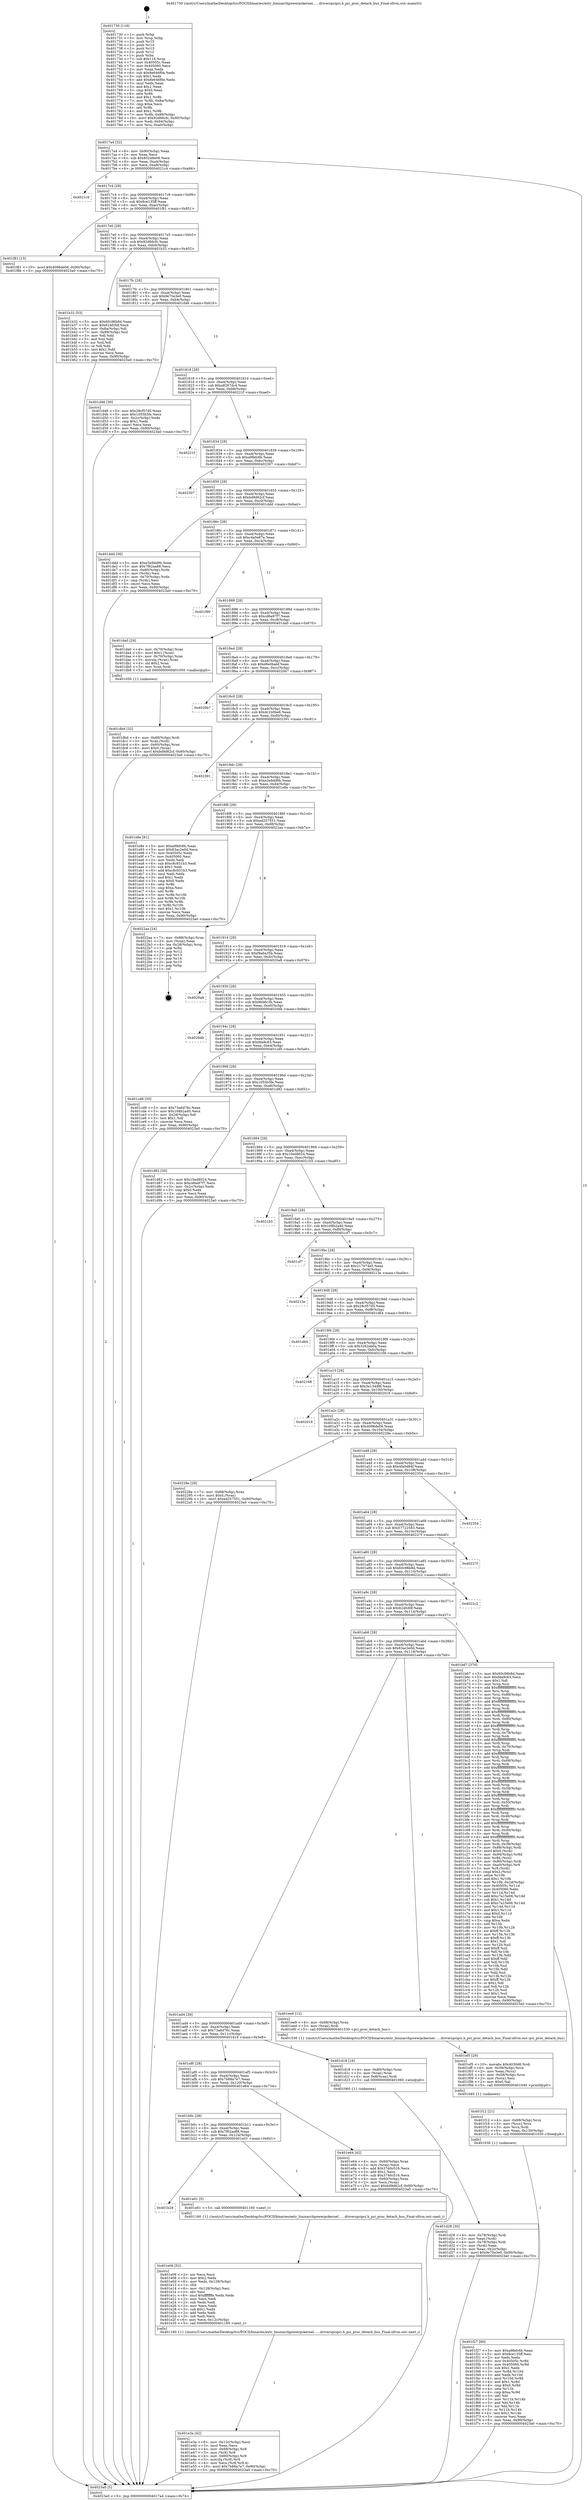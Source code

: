 digraph "0x401730" {
  label = "0x401730 (/mnt/c/Users/mathe/Desktop/tcc/POCII/binaries/extr_linuxarchpowerpckernel......driverspcipci.h_pci_proc_detach_bus_Final-ollvm.out::main(0))"
  labelloc = "t"
  node[shape=record]

  Entry [label="",width=0.3,height=0.3,shape=circle,fillcolor=black,style=filled]
  "0x4017a4" [label="{
     0x4017a4 [32]\l
     | [instrs]\l
     &nbsp;&nbsp;0x4017a4 \<+6\>: mov -0x90(%rbp),%eax\l
     &nbsp;&nbsp;0x4017aa \<+2\>: mov %eax,%ecx\l
     &nbsp;&nbsp;0x4017ac \<+6\>: sub $0x85248e08,%ecx\l
     &nbsp;&nbsp;0x4017b2 \<+6\>: mov %eax,-0xa4(%rbp)\l
     &nbsp;&nbsp;0x4017b8 \<+6\>: mov %ecx,-0xa8(%rbp)\l
     &nbsp;&nbsp;0x4017be \<+6\>: je 00000000004021c4 \<main+0xa94\>\l
  }"]
  "0x4021c4" [label="{
     0x4021c4\l
  }", style=dashed]
  "0x4017c4" [label="{
     0x4017c4 [28]\l
     | [instrs]\l
     &nbsp;&nbsp;0x4017c4 \<+5\>: jmp 00000000004017c9 \<main+0x99\>\l
     &nbsp;&nbsp;0x4017c9 \<+6\>: mov -0xa4(%rbp),%eax\l
     &nbsp;&nbsp;0x4017cf \<+5\>: sub $0x8ce135ff,%eax\l
     &nbsp;&nbsp;0x4017d4 \<+6\>: mov %eax,-0xac(%rbp)\l
     &nbsp;&nbsp;0x4017da \<+6\>: je 0000000000401f81 \<main+0x851\>\l
  }"]
  Exit [label="",width=0.3,height=0.3,shape=circle,fillcolor=black,style=filled,peripheries=2]
  "0x401f81" [label="{
     0x401f81 [15]\l
     | [instrs]\l
     &nbsp;&nbsp;0x401f81 \<+10\>: movl $0x4096de06,-0x90(%rbp)\l
     &nbsp;&nbsp;0x401f8b \<+5\>: jmp 00000000004023a0 \<main+0xc70\>\l
  }"]
  "0x4017e0" [label="{
     0x4017e0 [28]\l
     | [instrs]\l
     &nbsp;&nbsp;0x4017e0 \<+5\>: jmp 00000000004017e5 \<main+0xb5\>\l
     &nbsp;&nbsp;0x4017e5 \<+6\>: mov -0xa4(%rbp),%eax\l
     &nbsp;&nbsp;0x4017eb \<+5\>: sub $0x92d66cfc,%eax\l
     &nbsp;&nbsp;0x4017f0 \<+6\>: mov %eax,-0xb0(%rbp)\l
     &nbsp;&nbsp;0x4017f6 \<+6\>: je 0000000000401b32 \<main+0x402\>\l
  }"]
  "0x401f27" [label="{
     0x401f27 [90]\l
     | [instrs]\l
     &nbsp;&nbsp;0x401f27 \<+5\>: mov $0xa9fefc6b,%eax\l
     &nbsp;&nbsp;0x401f2c \<+5\>: mov $0x8ce135ff,%esi\l
     &nbsp;&nbsp;0x401f31 \<+2\>: xor %edx,%edx\l
     &nbsp;&nbsp;0x401f33 \<+8\>: mov 0x40505c,%r8d\l
     &nbsp;&nbsp;0x401f3b \<+8\>: mov 0x405060,%r9d\l
     &nbsp;&nbsp;0x401f43 \<+3\>: sub $0x1,%edx\l
     &nbsp;&nbsp;0x401f46 \<+3\>: mov %r8d,%r10d\l
     &nbsp;&nbsp;0x401f49 \<+3\>: add %edx,%r10d\l
     &nbsp;&nbsp;0x401f4c \<+4\>: imul %r10d,%r8d\l
     &nbsp;&nbsp;0x401f50 \<+4\>: and $0x1,%r8d\l
     &nbsp;&nbsp;0x401f54 \<+4\>: cmp $0x0,%r8d\l
     &nbsp;&nbsp;0x401f58 \<+4\>: sete %r11b\l
     &nbsp;&nbsp;0x401f5c \<+4\>: cmp $0xa,%r9d\l
     &nbsp;&nbsp;0x401f60 \<+3\>: setl %bl\l
     &nbsp;&nbsp;0x401f63 \<+3\>: mov %r11b,%r14b\l
     &nbsp;&nbsp;0x401f66 \<+3\>: and %bl,%r14b\l
     &nbsp;&nbsp;0x401f69 \<+3\>: xor %bl,%r11b\l
     &nbsp;&nbsp;0x401f6c \<+3\>: or %r11b,%r14b\l
     &nbsp;&nbsp;0x401f6f \<+4\>: test $0x1,%r14b\l
     &nbsp;&nbsp;0x401f73 \<+3\>: cmovne %esi,%eax\l
     &nbsp;&nbsp;0x401f76 \<+6\>: mov %eax,-0x90(%rbp)\l
     &nbsp;&nbsp;0x401f7c \<+5\>: jmp 00000000004023a0 \<main+0xc70\>\l
  }"]
  "0x401b32" [label="{
     0x401b32 [53]\l
     | [instrs]\l
     &nbsp;&nbsp;0x401b32 \<+5\>: mov $0x60c96b8d,%eax\l
     &nbsp;&nbsp;0x401b37 \<+5\>: mov $0x624fcfdf,%ecx\l
     &nbsp;&nbsp;0x401b3c \<+6\>: mov -0x8a(%rbp),%dl\l
     &nbsp;&nbsp;0x401b42 \<+7\>: mov -0x89(%rbp),%sil\l
     &nbsp;&nbsp;0x401b49 \<+3\>: mov %dl,%dil\l
     &nbsp;&nbsp;0x401b4c \<+3\>: and %sil,%dil\l
     &nbsp;&nbsp;0x401b4f \<+3\>: xor %sil,%dl\l
     &nbsp;&nbsp;0x401b52 \<+3\>: or %dl,%dil\l
     &nbsp;&nbsp;0x401b55 \<+4\>: test $0x1,%dil\l
     &nbsp;&nbsp;0x401b59 \<+3\>: cmovne %ecx,%eax\l
     &nbsp;&nbsp;0x401b5c \<+6\>: mov %eax,-0x90(%rbp)\l
     &nbsp;&nbsp;0x401b62 \<+5\>: jmp 00000000004023a0 \<main+0xc70\>\l
  }"]
  "0x4017fc" [label="{
     0x4017fc [28]\l
     | [instrs]\l
     &nbsp;&nbsp;0x4017fc \<+5\>: jmp 0000000000401801 \<main+0xd1\>\l
     &nbsp;&nbsp;0x401801 \<+6\>: mov -0xa4(%rbp),%eax\l
     &nbsp;&nbsp;0x401807 \<+5\>: sub $0x9e75e3e0,%eax\l
     &nbsp;&nbsp;0x40180c \<+6\>: mov %eax,-0xb4(%rbp)\l
     &nbsp;&nbsp;0x401812 \<+6\>: je 0000000000401d46 \<main+0x616\>\l
  }"]
  "0x4023a0" [label="{
     0x4023a0 [5]\l
     | [instrs]\l
     &nbsp;&nbsp;0x4023a0 \<+5\>: jmp 00000000004017a4 \<main+0x74\>\l
  }"]
  "0x401730" [label="{
     0x401730 [116]\l
     | [instrs]\l
     &nbsp;&nbsp;0x401730 \<+1\>: push %rbp\l
     &nbsp;&nbsp;0x401731 \<+3\>: mov %rsp,%rbp\l
     &nbsp;&nbsp;0x401734 \<+2\>: push %r15\l
     &nbsp;&nbsp;0x401736 \<+2\>: push %r14\l
     &nbsp;&nbsp;0x401738 \<+2\>: push %r13\l
     &nbsp;&nbsp;0x40173a \<+2\>: push %r12\l
     &nbsp;&nbsp;0x40173c \<+1\>: push %rbx\l
     &nbsp;&nbsp;0x40173d \<+7\>: sub $0x118,%rsp\l
     &nbsp;&nbsp;0x401744 \<+7\>: mov 0x40505c,%eax\l
     &nbsp;&nbsp;0x40174b \<+7\>: mov 0x405060,%ecx\l
     &nbsp;&nbsp;0x401752 \<+2\>: mov %eax,%edx\l
     &nbsp;&nbsp;0x401754 \<+6\>: sub $0x8e646f0e,%edx\l
     &nbsp;&nbsp;0x40175a \<+3\>: sub $0x1,%edx\l
     &nbsp;&nbsp;0x40175d \<+6\>: add $0x8e646f0e,%edx\l
     &nbsp;&nbsp;0x401763 \<+3\>: imul %edx,%eax\l
     &nbsp;&nbsp;0x401766 \<+3\>: and $0x1,%eax\l
     &nbsp;&nbsp;0x401769 \<+3\>: cmp $0x0,%eax\l
     &nbsp;&nbsp;0x40176c \<+4\>: sete %r8b\l
     &nbsp;&nbsp;0x401770 \<+4\>: and $0x1,%r8b\l
     &nbsp;&nbsp;0x401774 \<+7\>: mov %r8b,-0x8a(%rbp)\l
     &nbsp;&nbsp;0x40177b \<+3\>: cmp $0xa,%ecx\l
     &nbsp;&nbsp;0x40177e \<+4\>: setl %r8b\l
     &nbsp;&nbsp;0x401782 \<+4\>: and $0x1,%r8b\l
     &nbsp;&nbsp;0x401786 \<+7\>: mov %r8b,-0x89(%rbp)\l
     &nbsp;&nbsp;0x40178d \<+10\>: movl $0x92d66cfc,-0x90(%rbp)\l
     &nbsp;&nbsp;0x401797 \<+6\>: mov %edi,-0x94(%rbp)\l
     &nbsp;&nbsp;0x40179d \<+7\>: mov %rsi,-0xa0(%rbp)\l
  }"]
  "0x401f12" [label="{
     0x401f12 [21]\l
     | [instrs]\l
     &nbsp;&nbsp;0x401f12 \<+4\>: mov -0x68(%rbp),%rcx\l
     &nbsp;&nbsp;0x401f16 \<+3\>: mov (%rcx),%rcx\l
     &nbsp;&nbsp;0x401f19 \<+3\>: mov %rcx,%rdi\l
     &nbsp;&nbsp;0x401f1c \<+6\>: mov %eax,-0x130(%rbp)\l
     &nbsp;&nbsp;0x401f22 \<+5\>: call 0000000000401030 \<free@plt\>\l
     | [calls]\l
     &nbsp;&nbsp;0x401030 \{1\} (unknown)\l
  }"]
  "0x401d46" [label="{
     0x401d46 [30]\l
     | [instrs]\l
     &nbsp;&nbsp;0x401d46 \<+5\>: mov $0x28cf57d5,%eax\l
     &nbsp;&nbsp;0x401d4b \<+5\>: mov $0x1055b5fe,%ecx\l
     &nbsp;&nbsp;0x401d50 \<+3\>: mov -0x2c(%rbp),%edx\l
     &nbsp;&nbsp;0x401d53 \<+3\>: cmp $0x1,%edx\l
     &nbsp;&nbsp;0x401d56 \<+3\>: cmovl %ecx,%eax\l
     &nbsp;&nbsp;0x401d59 \<+6\>: mov %eax,-0x90(%rbp)\l
     &nbsp;&nbsp;0x401d5f \<+5\>: jmp 00000000004023a0 \<main+0xc70\>\l
  }"]
  "0x401818" [label="{
     0x401818 [28]\l
     | [instrs]\l
     &nbsp;&nbsp;0x401818 \<+5\>: jmp 000000000040181d \<main+0xed\>\l
     &nbsp;&nbsp;0x40181d \<+6\>: mov -0xa4(%rbp),%eax\l
     &nbsp;&nbsp;0x401823 \<+5\>: sub $0xa8267dc4,%eax\l
     &nbsp;&nbsp;0x401828 \<+6\>: mov %eax,-0xb8(%rbp)\l
     &nbsp;&nbsp;0x40182e \<+6\>: je 000000000040221f \<main+0xaef\>\l
  }"]
  "0x401ef5" [label="{
     0x401ef5 [29]\l
     | [instrs]\l
     &nbsp;&nbsp;0x401ef5 \<+10\>: movabs $0x4030d6,%rdi\l
     &nbsp;&nbsp;0x401eff \<+4\>: mov -0x58(%rbp),%rcx\l
     &nbsp;&nbsp;0x401f03 \<+2\>: mov %eax,(%rcx)\l
     &nbsp;&nbsp;0x401f05 \<+4\>: mov -0x58(%rbp),%rcx\l
     &nbsp;&nbsp;0x401f09 \<+2\>: mov (%rcx),%esi\l
     &nbsp;&nbsp;0x401f0b \<+2\>: mov $0x0,%al\l
     &nbsp;&nbsp;0x401f0d \<+5\>: call 0000000000401040 \<printf@plt\>\l
     | [calls]\l
     &nbsp;&nbsp;0x401040 \{1\} (unknown)\l
  }"]
  "0x40221f" [label="{
     0x40221f\l
  }", style=dashed]
  "0x401834" [label="{
     0x401834 [28]\l
     | [instrs]\l
     &nbsp;&nbsp;0x401834 \<+5\>: jmp 0000000000401839 \<main+0x109\>\l
     &nbsp;&nbsp;0x401839 \<+6\>: mov -0xa4(%rbp),%eax\l
     &nbsp;&nbsp;0x40183f \<+5\>: sub $0xa9fefc6b,%eax\l
     &nbsp;&nbsp;0x401844 \<+6\>: mov %eax,-0xbc(%rbp)\l
     &nbsp;&nbsp;0x40184a \<+6\>: je 0000000000402307 \<main+0xbd7\>\l
  }"]
  "0x401e3a" [label="{
     0x401e3a [42]\l
     | [instrs]\l
     &nbsp;&nbsp;0x401e3a \<+6\>: mov -0x12c(%rbp),%ecx\l
     &nbsp;&nbsp;0x401e40 \<+3\>: imul %eax,%ecx\l
     &nbsp;&nbsp;0x401e43 \<+4\>: mov -0x68(%rbp),%r8\l
     &nbsp;&nbsp;0x401e47 \<+3\>: mov (%r8),%r8\l
     &nbsp;&nbsp;0x401e4a \<+4\>: mov -0x60(%rbp),%r9\l
     &nbsp;&nbsp;0x401e4e \<+3\>: movslq (%r9),%r9\l
     &nbsp;&nbsp;0x401e51 \<+4\>: mov %ecx,(%r8,%r9,4)\l
     &nbsp;&nbsp;0x401e55 \<+10\>: movl $0x7b88a7e7,-0x90(%rbp)\l
     &nbsp;&nbsp;0x401e5f \<+5\>: jmp 00000000004023a0 \<main+0xc70\>\l
  }"]
  "0x402307" [label="{
     0x402307\l
  }", style=dashed]
  "0x401850" [label="{
     0x401850 [28]\l
     | [instrs]\l
     &nbsp;&nbsp;0x401850 \<+5\>: jmp 0000000000401855 \<main+0x125\>\l
     &nbsp;&nbsp;0x401855 \<+6\>: mov -0xa4(%rbp),%eax\l
     &nbsp;&nbsp;0x40185b \<+5\>: sub $0xbd9d62cf,%eax\l
     &nbsp;&nbsp;0x401860 \<+6\>: mov %eax,-0xc0(%rbp)\l
     &nbsp;&nbsp;0x401866 \<+6\>: je 0000000000401ddd \<main+0x6ad\>\l
  }"]
  "0x401e06" [label="{
     0x401e06 [52]\l
     | [instrs]\l
     &nbsp;&nbsp;0x401e06 \<+2\>: xor %ecx,%ecx\l
     &nbsp;&nbsp;0x401e08 \<+5\>: mov $0x2,%edx\l
     &nbsp;&nbsp;0x401e0d \<+6\>: mov %edx,-0x128(%rbp)\l
     &nbsp;&nbsp;0x401e13 \<+1\>: cltd\l
     &nbsp;&nbsp;0x401e14 \<+6\>: mov -0x128(%rbp),%esi\l
     &nbsp;&nbsp;0x401e1a \<+2\>: idiv %esi\l
     &nbsp;&nbsp;0x401e1c \<+6\>: imul $0xfffffffe,%edx,%edx\l
     &nbsp;&nbsp;0x401e22 \<+2\>: mov %ecx,%edi\l
     &nbsp;&nbsp;0x401e24 \<+2\>: sub %edx,%edi\l
     &nbsp;&nbsp;0x401e26 \<+2\>: mov %ecx,%edx\l
     &nbsp;&nbsp;0x401e28 \<+3\>: sub $0x1,%edx\l
     &nbsp;&nbsp;0x401e2b \<+2\>: add %edx,%edi\l
     &nbsp;&nbsp;0x401e2d \<+2\>: sub %edi,%ecx\l
     &nbsp;&nbsp;0x401e2f \<+6\>: mov %ecx,-0x12c(%rbp)\l
     &nbsp;&nbsp;0x401e35 \<+5\>: call 0000000000401160 \<next_i\>\l
     | [calls]\l
     &nbsp;&nbsp;0x401160 \{1\} (/mnt/c/Users/mathe/Desktop/tcc/POCII/binaries/extr_linuxarchpowerpckernel......driverspcipci.h_pci_proc_detach_bus_Final-ollvm.out::next_i)\l
  }"]
  "0x401ddd" [label="{
     0x401ddd [36]\l
     | [instrs]\l
     &nbsp;&nbsp;0x401ddd \<+5\>: mov $0xe3e9dd9b,%eax\l
     &nbsp;&nbsp;0x401de2 \<+5\>: mov $0x7f62aa88,%ecx\l
     &nbsp;&nbsp;0x401de7 \<+4\>: mov -0x60(%rbp),%rdx\l
     &nbsp;&nbsp;0x401deb \<+2\>: mov (%rdx),%esi\l
     &nbsp;&nbsp;0x401ded \<+4\>: mov -0x70(%rbp),%rdx\l
     &nbsp;&nbsp;0x401df1 \<+2\>: cmp (%rdx),%esi\l
     &nbsp;&nbsp;0x401df3 \<+3\>: cmovl %ecx,%eax\l
     &nbsp;&nbsp;0x401df6 \<+6\>: mov %eax,-0x90(%rbp)\l
     &nbsp;&nbsp;0x401dfc \<+5\>: jmp 00000000004023a0 \<main+0xc70\>\l
  }"]
  "0x40186c" [label="{
     0x40186c [28]\l
     | [instrs]\l
     &nbsp;&nbsp;0x40186c \<+5\>: jmp 0000000000401871 \<main+0x141\>\l
     &nbsp;&nbsp;0x401871 \<+6\>: mov -0xa4(%rbp),%eax\l
     &nbsp;&nbsp;0x401877 \<+5\>: sub $0xc4a5e97e,%eax\l
     &nbsp;&nbsp;0x40187c \<+6\>: mov %eax,-0xc4(%rbp)\l
     &nbsp;&nbsp;0x401882 \<+6\>: je 0000000000401f90 \<main+0x860\>\l
  }"]
  "0x401b28" [label="{
     0x401b28\l
  }", style=dashed]
  "0x401f90" [label="{
     0x401f90\l
  }", style=dashed]
  "0x401888" [label="{
     0x401888 [28]\l
     | [instrs]\l
     &nbsp;&nbsp;0x401888 \<+5\>: jmp 000000000040188d \<main+0x15d\>\l
     &nbsp;&nbsp;0x40188d \<+6\>: mov -0xa4(%rbp),%eax\l
     &nbsp;&nbsp;0x401893 \<+5\>: sub $0xcd6a97f7,%eax\l
     &nbsp;&nbsp;0x401898 \<+6\>: mov %eax,-0xc8(%rbp)\l
     &nbsp;&nbsp;0x40189e \<+6\>: je 0000000000401da0 \<main+0x670\>\l
  }"]
  "0x401e01" [label="{
     0x401e01 [5]\l
     | [instrs]\l
     &nbsp;&nbsp;0x401e01 \<+5\>: call 0000000000401160 \<next_i\>\l
     | [calls]\l
     &nbsp;&nbsp;0x401160 \{1\} (/mnt/c/Users/mathe/Desktop/tcc/POCII/binaries/extr_linuxarchpowerpckernel......driverspcipci.h_pci_proc_detach_bus_Final-ollvm.out::next_i)\l
  }"]
  "0x401da0" [label="{
     0x401da0 [29]\l
     | [instrs]\l
     &nbsp;&nbsp;0x401da0 \<+4\>: mov -0x70(%rbp),%rax\l
     &nbsp;&nbsp;0x401da4 \<+6\>: movl $0x1,(%rax)\l
     &nbsp;&nbsp;0x401daa \<+4\>: mov -0x70(%rbp),%rax\l
     &nbsp;&nbsp;0x401dae \<+3\>: movslq (%rax),%rax\l
     &nbsp;&nbsp;0x401db1 \<+4\>: shl $0x2,%rax\l
     &nbsp;&nbsp;0x401db5 \<+3\>: mov %rax,%rdi\l
     &nbsp;&nbsp;0x401db8 \<+5\>: call 0000000000401050 \<malloc@plt\>\l
     | [calls]\l
     &nbsp;&nbsp;0x401050 \{1\} (unknown)\l
  }"]
  "0x4018a4" [label="{
     0x4018a4 [28]\l
     | [instrs]\l
     &nbsp;&nbsp;0x4018a4 \<+5\>: jmp 00000000004018a9 \<main+0x179\>\l
     &nbsp;&nbsp;0x4018a9 \<+6\>: mov -0xa4(%rbp),%eax\l
     &nbsp;&nbsp;0x4018af \<+5\>: sub $0xd6e0babf,%eax\l
     &nbsp;&nbsp;0x4018b4 \<+6\>: mov %eax,-0xcc(%rbp)\l
     &nbsp;&nbsp;0x4018ba \<+6\>: je 00000000004020b7 \<main+0x987\>\l
  }"]
  "0x401b0c" [label="{
     0x401b0c [28]\l
     | [instrs]\l
     &nbsp;&nbsp;0x401b0c \<+5\>: jmp 0000000000401b11 \<main+0x3e1\>\l
     &nbsp;&nbsp;0x401b11 \<+6\>: mov -0xa4(%rbp),%eax\l
     &nbsp;&nbsp;0x401b17 \<+5\>: sub $0x7f62aa88,%eax\l
     &nbsp;&nbsp;0x401b1c \<+6\>: mov %eax,-0x124(%rbp)\l
     &nbsp;&nbsp;0x401b22 \<+6\>: je 0000000000401e01 \<main+0x6d1\>\l
  }"]
  "0x4020b7" [label="{
     0x4020b7\l
  }", style=dashed]
  "0x4018c0" [label="{
     0x4018c0 [28]\l
     | [instrs]\l
     &nbsp;&nbsp;0x4018c0 \<+5\>: jmp 00000000004018c5 \<main+0x195\>\l
     &nbsp;&nbsp;0x4018c5 \<+6\>: mov -0xa4(%rbp),%eax\l
     &nbsp;&nbsp;0x4018cb \<+5\>: sub $0xdc1b0be6,%eax\l
     &nbsp;&nbsp;0x4018d0 \<+6\>: mov %eax,-0xd0(%rbp)\l
     &nbsp;&nbsp;0x4018d6 \<+6\>: je 0000000000402391 \<main+0xc61\>\l
  }"]
  "0x401e64" [label="{
     0x401e64 [42]\l
     | [instrs]\l
     &nbsp;&nbsp;0x401e64 \<+4\>: mov -0x60(%rbp),%rax\l
     &nbsp;&nbsp;0x401e68 \<+2\>: mov (%rax),%ecx\l
     &nbsp;&nbsp;0x401e6a \<+6\>: add $0x3740c516,%ecx\l
     &nbsp;&nbsp;0x401e70 \<+3\>: add $0x1,%ecx\l
     &nbsp;&nbsp;0x401e73 \<+6\>: sub $0x3740c516,%ecx\l
     &nbsp;&nbsp;0x401e79 \<+4\>: mov -0x60(%rbp),%rax\l
     &nbsp;&nbsp;0x401e7d \<+2\>: mov %ecx,(%rax)\l
     &nbsp;&nbsp;0x401e7f \<+10\>: movl $0xbd9d62cf,-0x90(%rbp)\l
     &nbsp;&nbsp;0x401e89 \<+5\>: jmp 00000000004023a0 \<main+0xc70\>\l
  }"]
  "0x402391" [label="{
     0x402391\l
  }", style=dashed]
  "0x4018dc" [label="{
     0x4018dc [28]\l
     | [instrs]\l
     &nbsp;&nbsp;0x4018dc \<+5\>: jmp 00000000004018e1 \<main+0x1b1\>\l
     &nbsp;&nbsp;0x4018e1 \<+6\>: mov -0xa4(%rbp),%eax\l
     &nbsp;&nbsp;0x4018e7 \<+5\>: sub $0xe3e9dd9b,%eax\l
     &nbsp;&nbsp;0x4018ec \<+6\>: mov %eax,-0xd4(%rbp)\l
     &nbsp;&nbsp;0x4018f2 \<+6\>: je 0000000000401e8e \<main+0x75e\>\l
  }"]
  "0x401dbd" [label="{
     0x401dbd [32]\l
     | [instrs]\l
     &nbsp;&nbsp;0x401dbd \<+4\>: mov -0x68(%rbp),%rdi\l
     &nbsp;&nbsp;0x401dc1 \<+3\>: mov %rax,(%rdi)\l
     &nbsp;&nbsp;0x401dc4 \<+4\>: mov -0x60(%rbp),%rax\l
     &nbsp;&nbsp;0x401dc8 \<+6\>: movl $0x0,(%rax)\l
     &nbsp;&nbsp;0x401dce \<+10\>: movl $0xbd9d62cf,-0x90(%rbp)\l
     &nbsp;&nbsp;0x401dd8 \<+5\>: jmp 00000000004023a0 \<main+0xc70\>\l
  }"]
  "0x401e8e" [label="{
     0x401e8e [91]\l
     | [instrs]\l
     &nbsp;&nbsp;0x401e8e \<+5\>: mov $0xa9fefc6b,%eax\l
     &nbsp;&nbsp;0x401e93 \<+5\>: mov $0x63ac2e0d,%ecx\l
     &nbsp;&nbsp;0x401e98 \<+7\>: mov 0x40505c,%edx\l
     &nbsp;&nbsp;0x401e9f \<+7\>: mov 0x405060,%esi\l
     &nbsp;&nbsp;0x401ea6 \<+2\>: mov %edx,%edi\l
     &nbsp;&nbsp;0x401ea8 \<+6\>: sub $0xc8c931b3,%edi\l
     &nbsp;&nbsp;0x401eae \<+3\>: sub $0x1,%edi\l
     &nbsp;&nbsp;0x401eb1 \<+6\>: add $0xc8c931b3,%edi\l
     &nbsp;&nbsp;0x401eb7 \<+3\>: imul %edi,%edx\l
     &nbsp;&nbsp;0x401eba \<+3\>: and $0x1,%edx\l
     &nbsp;&nbsp;0x401ebd \<+3\>: cmp $0x0,%edx\l
     &nbsp;&nbsp;0x401ec0 \<+4\>: sete %r8b\l
     &nbsp;&nbsp;0x401ec4 \<+3\>: cmp $0xa,%esi\l
     &nbsp;&nbsp;0x401ec7 \<+4\>: setl %r9b\l
     &nbsp;&nbsp;0x401ecb \<+3\>: mov %r8b,%r10b\l
     &nbsp;&nbsp;0x401ece \<+3\>: and %r9b,%r10b\l
     &nbsp;&nbsp;0x401ed1 \<+3\>: xor %r9b,%r8b\l
     &nbsp;&nbsp;0x401ed4 \<+3\>: or %r8b,%r10b\l
     &nbsp;&nbsp;0x401ed7 \<+4\>: test $0x1,%r10b\l
     &nbsp;&nbsp;0x401edb \<+3\>: cmovne %ecx,%eax\l
     &nbsp;&nbsp;0x401ede \<+6\>: mov %eax,-0x90(%rbp)\l
     &nbsp;&nbsp;0x401ee4 \<+5\>: jmp 00000000004023a0 \<main+0xc70\>\l
  }"]
  "0x4018f8" [label="{
     0x4018f8 [28]\l
     | [instrs]\l
     &nbsp;&nbsp;0x4018f8 \<+5\>: jmp 00000000004018fd \<main+0x1cd\>\l
     &nbsp;&nbsp;0x4018fd \<+6\>: mov -0xa4(%rbp),%eax\l
     &nbsp;&nbsp;0x401903 \<+5\>: sub $0xed257551,%eax\l
     &nbsp;&nbsp;0x401908 \<+6\>: mov %eax,-0xd8(%rbp)\l
     &nbsp;&nbsp;0x40190e \<+6\>: je 00000000004022aa \<main+0xb7a\>\l
  }"]
  "0x401d28" [label="{
     0x401d28 [30]\l
     | [instrs]\l
     &nbsp;&nbsp;0x401d28 \<+4\>: mov -0x78(%rbp),%rdi\l
     &nbsp;&nbsp;0x401d2c \<+2\>: mov %eax,(%rdi)\l
     &nbsp;&nbsp;0x401d2e \<+4\>: mov -0x78(%rbp),%rdi\l
     &nbsp;&nbsp;0x401d32 \<+2\>: mov (%rdi),%eax\l
     &nbsp;&nbsp;0x401d34 \<+3\>: mov %eax,-0x2c(%rbp)\l
     &nbsp;&nbsp;0x401d37 \<+10\>: movl $0x9e75e3e0,-0x90(%rbp)\l
     &nbsp;&nbsp;0x401d41 \<+5\>: jmp 00000000004023a0 \<main+0xc70\>\l
  }"]
  "0x4022aa" [label="{
     0x4022aa [24]\l
     | [instrs]\l
     &nbsp;&nbsp;0x4022aa \<+7\>: mov -0x88(%rbp),%rax\l
     &nbsp;&nbsp;0x4022b1 \<+2\>: mov (%rax),%eax\l
     &nbsp;&nbsp;0x4022b3 \<+4\>: lea -0x28(%rbp),%rsp\l
     &nbsp;&nbsp;0x4022b7 \<+1\>: pop %rbx\l
     &nbsp;&nbsp;0x4022b8 \<+2\>: pop %r12\l
     &nbsp;&nbsp;0x4022ba \<+2\>: pop %r13\l
     &nbsp;&nbsp;0x4022bc \<+2\>: pop %r14\l
     &nbsp;&nbsp;0x4022be \<+2\>: pop %r15\l
     &nbsp;&nbsp;0x4022c0 \<+1\>: pop %rbp\l
     &nbsp;&nbsp;0x4022c1 \<+1\>: ret\l
  }"]
  "0x401914" [label="{
     0x401914 [28]\l
     | [instrs]\l
     &nbsp;&nbsp;0x401914 \<+5\>: jmp 0000000000401919 \<main+0x1e9\>\l
     &nbsp;&nbsp;0x401919 \<+6\>: mov -0xa4(%rbp),%eax\l
     &nbsp;&nbsp;0x40191f \<+5\>: sub $0xf9a6a35b,%eax\l
     &nbsp;&nbsp;0x401924 \<+6\>: mov %eax,-0xdc(%rbp)\l
     &nbsp;&nbsp;0x40192a \<+6\>: je 00000000004020a8 \<main+0x978\>\l
  }"]
  "0x401af0" [label="{
     0x401af0 [28]\l
     | [instrs]\l
     &nbsp;&nbsp;0x401af0 \<+5\>: jmp 0000000000401af5 \<main+0x3c5\>\l
     &nbsp;&nbsp;0x401af5 \<+6\>: mov -0xa4(%rbp),%eax\l
     &nbsp;&nbsp;0x401afb \<+5\>: sub $0x7b88a7e7,%eax\l
     &nbsp;&nbsp;0x401b00 \<+6\>: mov %eax,-0x120(%rbp)\l
     &nbsp;&nbsp;0x401b06 \<+6\>: je 0000000000401e64 \<main+0x734\>\l
  }"]
  "0x4020a8" [label="{
     0x4020a8\l
  }", style=dashed]
  "0x401930" [label="{
     0x401930 [28]\l
     | [instrs]\l
     &nbsp;&nbsp;0x401930 \<+5\>: jmp 0000000000401935 \<main+0x205\>\l
     &nbsp;&nbsp;0x401935 \<+6\>: mov -0xa4(%rbp),%eax\l
     &nbsp;&nbsp;0x40193b \<+5\>: sub $0x9bb6c3b,%eax\l
     &nbsp;&nbsp;0x401940 \<+6\>: mov %eax,-0xe0(%rbp)\l
     &nbsp;&nbsp;0x401946 \<+6\>: je 00000000004020db \<main+0x9ab\>\l
  }"]
  "0x401d18" [label="{
     0x401d18 [16]\l
     | [instrs]\l
     &nbsp;&nbsp;0x401d18 \<+4\>: mov -0x80(%rbp),%rax\l
     &nbsp;&nbsp;0x401d1c \<+3\>: mov (%rax),%rax\l
     &nbsp;&nbsp;0x401d1f \<+4\>: mov 0x8(%rax),%rdi\l
     &nbsp;&nbsp;0x401d23 \<+5\>: call 0000000000401060 \<atoi@plt\>\l
     | [calls]\l
     &nbsp;&nbsp;0x401060 \{1\} (unknown)\l
  }"]
  "0x4020db" [label="{
     0x4020db\l
  }", style=dashed]
  "0x40194c" [label="{
     0x40194c [28]\l
     | [instrs]\l
     &nbsp;&nbsp;0x40194c \<+5\>: jmp 0000000000401951 \<main+0x221\>\l
     &nbsp;&nbsp;0x401951 \<+6\>: mov -0xa4(%rbp),%eax\l
     &nbsp;&nbsp;0x401957 \<+5\>: sub $0xfda9c63,%eax\l
     &nbsp;&nbsp;0x40195c \<+6\>: mov %eax,-0xe4(%rbp)\l
     &nbsp;&nbsp;0x401962 \<+6\>: je 0000000000401cd9 \<main+0x5a9\>\l
  }"]
  "0x401ad4" [label="{
     0x401ad4 [28]\l
     | [instrs]\l
     &nbsp;&nbsp;0x401ad4 \<+5\>: jmp 0000000000401ad9 \<main+0x3a9\>\l
     &nbsp;&nbsp;0x401ad9 \<+6\>: mov -0xa4(%rbp),%eax\l
     &nbsp;&nbsp;0x401adf \<+5\>: sub $0x73a6d76c,%eax\l
     &nbsp;&nbsp;0x401ae4 \<+6\>: mov %eax,-0x11c(%rbp)\l
     &nbsp;&nbsp;0x401aea \<+6\>: je 0000000000401d18 \<main+0x5e8\>\l
  }"]
  "0x401cd9" [label="{
     0x401cd9 [30]\l
     | [instrs]\l
     &nbsp;&nbsp;0x401cd9 \<+5\>: mov $0x73a6d76c,%eax\l
     &nbsp;&nbsp;0x401cde \<+5\>: mov $0x168b2a40,%ecx\l
     &nbsp;&nbsp;0x401ce3 \<+3\>: mov -0x2d(%rbp),%dl\l
     &nbsp;&nbsp;0x401ce6 \<+3\>: test $0x1,%dl\l
     &nbsp;&nbsp;0x401ce9 \<+3\>: cmovne %ecx,%eax\l
     &nbsp;&nbsp;0x401cec \<+6\>: mov %eax,-0x90(%rbp)\l
     &nbsp;&nbsp;0x401cf2 \<+5\>: jmp 00000000004023a0 \<main+0xc70\>\l
  }"]
  "0x401968" [label="{
     0x401968 [28]\l
     | [instrs]\l
     &nbsp;&nbsp;0x401968 \<+5\>: jmp 000000000040196d \<main+0x23d\>\l
     &nbsp;&nbsp;0x40196d \<+6\>: mov -0xa4(%rbp),%eax\l
     &nbsp;&nbsp;0x401973 \<+5\>: sub $0x1055b5fe,%eax\l
     &nbsp;&nbsp;0x401978 \<+6\>: mov %eax,-0xe8(%rbp)\l
     &nbsp;&nbsp;0x40197e \<+6\>: je 0000000000401d82 \<main+0x652\>\l
  }"]
  "0x401ee9" [label="{
     0x401ee9 [12]\l
     | [instrs]\l
     &nbsp;&nbsp;0x401ee9 \<+4\>: mov -0x68(%rbp),%rax\l
     &nbsp;&nbsp;0x401eed \<+3\>: mov (%rax),%rdi\l
     &nbsp;&nbsp;0x401ef0 \<+5\>: call 0000000000401530 \<pci_proc_detach_bus\>\l
     | [calls]\l
     &nbsp;&nbsp;0x401530 \{1\} (/mnt/c/Users/mathe/Desktop/tcc/POCII/binaries/extr_linuxarchpowerpckernel......driverspcipci.h_pci_proc_detach_bus_Final-ollvm.out::pci_proc_detach_bus)\l
  }"]
  "0x401d82" [label="{
     0x401d82 [30]\l
     | [instrs]\l
     &nbsp;&nbsp;0x401d82 \<+5\>: mov $0x10ed8024,%eax\l
     &nbsp;&nbsp;0x401d87 \<+5\>: mov $0xcd6a97f7,%ecx\l
     &nbsp;&nbsp;0x401d8c \<+3\>: mov -0x2c(%rbp),%edx\l
     &nbsp;&nbsp;0x401d8f \<+3\>: cmp $0x0,%edx\l
     &nbsp;&nbsp;0x401d92 \<+3\>: cmove %ecx,%eax\l
     &nbsp;&nbsp;0x401d95 \<+6\>: mov %eax,-0x90(%rbp)\l
     &nbsp;&nbsp;0x401d9b \<+5\>: jmp 00000000004023a0 \<main+0xc70\>\l
  }"]
  "0x401984" [label="{
     0x401984 [28]\l
     | [instrs]\l
     &nbsp;&nbsp;0x401984 \<+5\>: jmp 0000000000401989 \<main+0x259\>\l
     &nbsp;&nbsp;0x401989 \<+6\>: mov -0xa4(%rbp),%eax\l
     &nbsp;&nbsp;0x40198f \<+5\>: sub $0x10ed8024,%eax\l
     &nbsp;&nbsp;0x401994 \<+6\>: mov %eax,-0xec(%rbp)\l
     &nbsp;&nbsp;0x40199a \<+6\>: je 00000000004021b5 \<main+0xa85\>\l
  }"]
  "0x401ab8" [label="{
     0x401ab8 [28]\l
     | [instrs]\l
     &nbsp;&nbsp;0x401ab8 \<+5\>: jmp 0000000000401abd \<main+0x38d\>\l
     &nbsp;&nbsp;0x401abd \<+6\>: mov -0xa4(%rbp),%eax\l
     &nbsp;&nbsp;0x401ac3 \<+5\>: sub $0x63ac2e0d,%eax\l
     &nbsp;&nbsp;0x401ac8 \<+6\>: mov %eax,-0x118(%rbp)\l
     &nbsp;&nbsp;0x401ace \<+6\>: je 0000000000401ee9 \<main+0x7b9\>\l
  }"]
  "0x4021b5" [label="{
     0x4021b5\l
  }", style=dashed]
  "0x4019a0" [label="{
     0x4019a0 [28]\l
     | [instrs]\l
     &nbsp;&nbsp;0x4019a0 \<+5\>: jmp 00000000004019a5 \<main+0x275\>\l
     &nbsp;&nbsp;0x4019a5 \<+6\>: mov -0xa4(%rbp),%eax\l
     &nbsp;&nbsp;0x4019ab \<+5\>: sub $0x168b2a40,%eax\l
     &nbsp;&nbsp;0x4019b0 \<+6\>: mov %eax,-0xf0(%rbp)\l
     &nbsp;&nbsp;0x4019b6 \<+6\>: je 0000000000401cf7 \<main+0x5c7\>\l
  }"]
  "0x401b67" [label="{
     0x401b67 [370]\l
     | [instrs]\l
     &nbsp;&nbsp;0x401b67 \<+5\>: mov $0x60c96b8d,%eax\l
     &nbsp;&nbsp;0x401b6c \<+5\>: mov $0xfda9c63,%ecx\l
     &nbsp;&nbsp;0x401b71 \<+2\>: mov $0x1,%dl\l
     &nbsp;&nbsp;0x401b73 \<+3\>: mov %rsp,%rsi\l
     &nbsp;&nbsp;0x401b76 \<+4\>: add $0xfffffffffffffff0,%rsi\l
     &nbsp;&nbsp;0x401b7a \<+3\>: mov %rsi,%rsp\l
     &nbsp;&nbsp;0x401b7d \<+7\>: mov %rsi,-0x88(%rbp)\l
     &nbsp;&nbsp;0x401b84 \<+3\>: mov %rsp,%rsi\l
     &nbsp;&nbsp;0x401b87 \<+4\>: add $0xfffffffffffffff0,%rsi\l
     &nbsp;&nbsp;0x401b8b \<+3\>: mov %rsi,%rsp\l
     &nbsp;&nbsp;0x401b8e \<+3\>: mov %rsp,%rdi\l
     &nbsp;&nbsp;0x401b91 \<+4\>: add $0xfffffffffffffff0,%rdi\l
     &nbsp;&nbsp;0x401b95 \<+3\>: mov %rdi,%rsp\l
     &nbsp;&nbsp;0x401b98 \<+4\>: mov %rdi,-0x80(%rbp)\l
     &nbsp;&nbsp;0x401b9c \<+3\>: mov %rsp,%rdi\l
     &nbsp;&nbsp;0x401b9f \<+4\>: add $0xfffffffffffffff0,%rdi\l
     &nbsp;&nbsp;0x401ba3 \<+3\>: mov %rdi,%rsp\l
     &nbsp;&nbsp;0x401ba6 \<+4\>: mov %rdi,-0x78(%rbp)\l
     &nbsp;&nbsp;0x401baa \<+3\>: mov %rsp,%rdi\l
     &nbsp;&nbsp;0x401bad \<+4\>: add $0xfffffffffffffff0,%rdi\l
     &nbsp;&nbsp;0x401bb1 \<+3\>: mov %rdi,%rsp\l
     &nbsp;&nbsp;0x401bb4 \<+4\>: mov %rdi,-0x70(%rbp)\l
     &nbsp;&nbsp;0x401bb8 \<+3\>: mov %rsp,%rdi\l
     &nbsp;&nbsp;0x401bbb \<+4\>: add $0xfffffffffffffff0,%rdi\l
     &nbsp;&nbsp;0x401bbf \<+3\>: mov %rdi,%rsp\l
     &nbsp;&nbsp;0x401bc2 \<+4\>: mov %rdi,-0x68(%rbp)\l
     &nbsp;&nbsp;0x401bc6 \<+3\>: mov %rsp,%rdi\l
     &nbsp;&nbsp;0x401bc9 \<+4\>: add $0xfffffffffffffff0,%rdi\l
     &nbsp;&nbsp;0x401bcd \<+3\>: mov %rdi,%rsp\l
     &nbsp;&nbsp;0x401bd0 \<+4\>: mov %rdi,-0x60(%rbp)\l
     &nbsp;&nbsp;0x401bd4 \<+3\>: mov %rsp,%rdi\l
     &nbsp;&nbsp;0x401bd7 \<+4\>: add $0xfffffffffffffff0,%rdi\l
     &nbsp;&nbsp;0x401bdb \<+3\>: mov %rdi,%rsp\l
     &nbsp;&nbsp;0x401bde \<+4\>: mov %rdi,-0x58(%rbp)\l
     &nbsp;&nbsp;0x401be2 \<+3\>: mov %rsp,%rdi\l
     &nbsp;&nbsp;0x401be5 \<+4\>: add $0xfffffffffffffff0,%rdi\l
     &nbsp;&nbsp;0x401be9 \<+3\>: mov %rdi,%rsp\l
     &nbsp;&nbsp;0x401bec \<+4\>: mov %rdi,-0x50(%rbp)\l
     &nbsp;&nbsp;0x401bf0 \<+3\>: mov %rsp,%rdi\l
     &nbsp;&nbsp;0x401bf3 \<+4\>: add $0xfffffffffffffff0,%rdi\l
     &nbsp;&nbsp;0x401bf7 \<+3\>: mov %rdi,%rsp\l
     &nbsp;&nbsp;0x401bfa \<+4\>: mov %rdi,-0x48(%rbp)\l
     &nbsp;&nbsp;0x401bfe \<+3\>: mov %rsp,%rdi\l
     &nbsp;&nbsp;0x401c01 \<+4\>: add $0xfffffffffffffff0,%rdi\l
     &nbsp;&nbsp;0x401c05 \<+3\>: mov %rdi,%rsp\l
     &nbsp;&nbsp;0x401c08 \<+4\>: mov %rdi,-0x40(%rbp)\l
     &nbsp;&nbsp;0x401c0c \<+3\>: mov %rsp,%rdi\l
     &nbsp;&nbsp;0x401c0f \<+4\>: add $0xfffffffffffffff0,%rdi\l
     &nbsp;&nbsp;0x401c13 \<+3\>: mov %rdi,%rsp\l
     &nbsp;&nbsp;0x401c16 \<+4\>: mov %rdi,-0x38(%rbp)\l
     &nbsp;&nbsp;0x401c1a \<+7\>: mov -0x88(%rbp),%rdi\l
     &nbsp;&nbsp;0x401c21 \<+6\>: movl $0x0,(%rdi)\l
     &nbsp;&nbsp;0x401c27 \<+7\>: mov -0x94(%rbp),%r8d\l
     &nbsp;&nbsp;0x401c2e \<+3\>: mov %r8d,(%rsi)\l
     &nbsp;&nbsp;0x401c31 \<+4\>: mov -0x80(%rbp),%rdi\l
     &nbsp;&nbsp;0x401c35 \<+7\>: mov -0xa0(%rbp),%r9\l
     &nbsp;&nbsp;0x401c3c \<+3\>: mov %r9,(%rdi)\l
     &nbsp;&nbsp;0x401c3f \<+3\>: cmpl $0x2,(%rsi)\l
     &nbsp;&nbsp;0x401c42 \<+4\>: setne %r10b\l
     &nbsp;&nbsp;0x401c46 \<+4\>: and $0x1,%r10b\l
     &nbsp;&nbsp;0x401c4a \<+4\>: mov %r10b,-0x2d(%rbp)\l
     &nbsp;&nbsp;0x401c4e \<+8\>: mov 0x40505c,%r11d\l
     &nbsp;&nbsp;0x401c56 \<+7\>: mov 0x405060,%ebx\l
     &nbsp;&nbsp;0x401c5d \<+3\>: mov %r11d,%r14d\l
     &nbsp;&nbsp;0x401c60 \<+7\>: add $0xc7a15e06,%r14d\l
     &nbsp;&nbsp;0x401c67 \<+4\>: sub $0x1,%r14d\l
     &nbsp;&nbsp;0x401c6b \<+7\>: sub $0xc7a15e06,%r14d\l
     &nbsp;&nbsp;0x401c72 \<+4\>: imul %r14d,%r11d\l
     &nbsp;&nbsp;0x401c76 \<+4\>: and $0x1,%r11d\l
     &nbsp;&nbsp;0x401c7a \<+4\>: cmp $0x0,%r11d\l
     &nbsp;&nbsp;0x401c7e \<+4\>: sete %r10b\l
     &nbsp;&nbsp;0x401c82 \<+3\>: cmp $0xa,%ebx\l
     &nbsp;&nbsp;0x401c85 \<+4\>: setl %r15b\l
     &nbsp;&nbsp;0x401c89 \<+3\>: mov %r10b,%r12b\l
     &nbsp;&nbsp;0x401c8c \<+4\>: xor $0xff,%r12b\l
     &nbsp;&nbsp;0x401c90 \<+3\>: mov %r15b,%r13b\l
     &nbsp;&nbsp;0x401c93 \<+4\>: xor $0xff,%r13b\l
     &nbsp;&nbsp;0x401c97 \<+3\>: xor $0x1,%dl\l
     &nbsp;&nbsp;0x401c9a \<+3\>: mov %r12b,%sil\l
     &nbsp;&nbsp;0x401c9d \<+4\>: and $0xff,%sil\l
     &nbsp;&nbsp;0x401ca1 \<+3\>: and %dl,%r10b\l
     &nbsp;&nbsp;0x401ca4 \<+3\>: mov %r13b,%dil\l
     &nbsp;&nbsp;0x401ca7 \<+4\>: and $0xff,%dil\l
     &nbsp;&nbsp;0x401cab \<+3\>: and %dl,%r15b\l
     &nbsp;&nbsp;0x401cae \<+3\>: or %r10b,%sil\l
     &nbsp;&nbsp;0x401cb1 \<+3\>: or %r15b,%dil\l
     &nbsp;&nbsp;0x401cb4 \<+3\>: xor %dil,%sil\l
     &nbsp;&nbsp;0x401cb7 \<+3\>: or %r13b,%r12b\l
     &nbsp;&nbsp;0x401cba \<+4\>: xor $0xff,%r12b\l
     &nbsp;&nbsp;0x401cbe \<+3\>: or $0x1,%dl\l
     &nbsp;&nbsp;0x401cc1 \<+3\>: and %dl,%r12b\l
     &nbsp;&nbsp;0x401cc4 \<+3\>: or %r12b,%sil\l
     &nbsp;&nbsp;0x401cc7 \<+4\>: test $0x1,%sil\l
     &nbsp;&nbsp;0x401ccb \<+3\>: cmovne %ecx,%eax\l
     &nbsp;&nbsp;0x401cce \<+6\>: mov %eax,-0x90(%rbp)\l
     &nbsp;&nbsp;0x401cd4 \<+5\>: jmp 00000000004023a0 \<main+0xc70\>\l
  }"]
  "0x401cf7" [label="{
     0x401cf7\l
  }", style=dashed]
  "0x4019bc" [label="{
     0x4019bc [28]\l
     | [instrs]\l
     &nbsp;&nbsp;0x4019bc \<+5\>: jmp 00000000004019c1 \<main+0x291\>\l
     &nbsp;&nbsp;0x4019c1 \<+6\>: mov -0xa4(%rbp),%eax\l
     &nbsp;&nbsp;0x4019c7 \<+5\>: sub $0x217074e5,%eax\l
     &nbsp;&nbsp;0x4019cc \<+6\>: mov %eax,-0xf4(%rbp)\l
     &nbsp;&nbsp;0x4019d2 \<+6\>: je 000000000040213e \<main+0xa0e\>\l
  }"]
  "0x401a9c" [label="{
     0x401a9c [28]\l
     | [instrs]\l
     &nbsp;&nbsp;0x401a9c \<+5\>: jmp 0000000000401aa1 \<main+0x371\>\l
     &nbsp;&nbsp;0x401aa1 \<+6\>: mov -0xa4(%rbp),%eax\l
     &nbsp;&nbsp;0x401aa7 \<+5\>: sub $0x624fcfdf,%eax\l
     &nbsp;&nbsp;0x401aac \<+6\>: mov %eax,-0x114(%rbp)\l
     &nbsp;&nbsp;0x401ab2 \<+6\>: je 0000000000401b67 \<main+0x437\>\l
  }"]
  "0x40213e" [label="{
     0x40213e\l
  }", style=dashed]
  "0x4019d8" [label="{
     0x4019d8 [28]\l
     | [instrs]\l
     &nbsp;&nbsp;0x4019d8 \<+5\>: jmp 00000000004019dd \<main+0x2ad\>\l
     &nbsp;&nbsp;0x4019dd \<+6\>: mov -0xa4(%rbp),%eax\l
     &nbsp;&nbsp;0x4019e3 \<+5\>: sub $0x28cf57d5,%eax\l
     &nbsp;&nbsp;0x4019e8 \<+6\>: mov %eax,-0xf8(%rbp)\l
     &nbsp;&nbsp;0x4019ee \<+6\>: je 0000000000401d64 \<main+0x634\>\l
  }"]
  "0x4022c2" [label="{
     0x4022c2\l
  }", style=dashed]
  "0x401d64" [label="{
     0x401d64\l
  }", style=dashed]
  "0x4019f4" [label="{
     0x4019f4 [28]\l
     | [instrs]\l
     &nbsp;&nbsp;0x4019f4 \<+5\>: jmp 00000000004019f9 \<main+0x2c9\>\l
     &nbsp;&nbsp;0x4019f9 \<+6\>: mov -0xa4(%rbp),%eax\l
     &nbsp;&nbsp;0x4019ff \<+5\>: sub $0x3262ab0a,%eax\l
     &nbsp;&nbsp;0x401a04 \<+6\>: mov %eax,-0xfc(%rbp)\l
     &nbsp;&nbsp;0x401a0a \<+6\>: je 0000000000402168 \<main+0xa38\>\l
  }"]
  "0x401a80" [label="{
     0x401a80 [28]\l
     | [instrs]\l
     &nbsp;&nbsp;0x401a80 \<+5\>: jmp 0000000000401a85 \<main+0x355\>\l
     &nbsp;&nbsp;0x401a85 \<+6\>: mov -0xa4(%rbp),%eax\l
     &nbsp;&nbsp;0x401a8b \<+5\>: sub $0x60c96b8d,%eax\l
     &nbsp;&nbsp;0x401a90 \<+6\>: mov %eax,-0x110(%rbp)\l
     &nbsp;&nbsp;0x401a96 \<+6\>: je 00000000004022c2 \<main+0xb92\>\l
  }"]
  "0x402168" [label="{
     0x402168\l
  }", style=dashed]
  "0x401a10" [label="{
     0x401a10 [28]\l
     | [instrs]\l
     &nbsp;&nbsp;0x401a10 \<+5\>: jmp 0000000000401a15 \<main+0x2e5\>\l
     &nbsp;&nbsp;0x401a15 \<+6\>: mov -0xa4(%rbp),%eax\l
     &nbsp;&nbsp;0x401a1b \<+5\>: sub $0x3a134d8f,%eax\l
     &nbsp;&nbsp;0x401a20 \<+6\>: mov %eax,-0x100(%rbp)\l
     &nbsp;&nbsp;0x401a26 \<+6\>: je 0000000000402019 \<main+0x8e9\>\l
  }"]
  "0x40227f" [label="{
     0x40227f\l
  }", style=dashed]
  "0x402019" [label="{
     0x402019\l
  }", style=dashed]
  "0x401a2c" [label="{
     0x401a2c [28]\l
     | [instrs]\l
     &nbsp;&nbsp;0x401a2c \<+5\>: jmp 0000000000401a31 \<main+0x301\>\l
     &nbsp;&nbsp;0x401a31 \<+6\>: mov -0xa4(%rbp),%eax\l
     &nbsp;&nbsp;0x401a37 \<+5\>: sub $0x4096de06,%eax\l
     &nbsp;&nbsp;0x401a3c \<+6\>: mov %eax,-0x104(%rbp)\l
     &nbsp;&nbsp;0x401a42 \<+6\>: je 000000000040228e \<main+0xb5e\>\l
  }"]
  "0x401a64" [label="{
     0x401a64 [28]\l
     | [instrs]\l
     &nbsp;&nbsp;0x401a64 \<+5\>: jmp 0000000000401a69 \<main+0x339\>\l
     &nbsp;&nbsp;0x401a69 \<+6\>: mov -0xa4(%rbp),%eax\l
     &nbsp;&nbsp;0x401a6f \<+5\>: sub $0x57722583,%eax\l
     &nbsp;&nbsp;0x401a74 \<+6\>: mov %eax,-0x10c(%rbp)\l
     &nbsp;&nbsp;0x401a7a \<+6\>: je 000000000040227f \<main+0xb4f\>\l
  }"]
  "0x40228e" [label="{
     0x40228e [28]\l
     | [instrs]\l
     &nbsp;&nbsp;0x40228e \<+7\>: mov -0x88(%rbp),%rax\l
     &nbsp;&nbsp;0x402295 \<+6\>: movl $0x0,(%rax)\l
     &nbsp;&nbsp;0x40229b \<+10\>: movl $0xed257551,-0x90(%rbp)\l
     &nbsp;&nbsp;0x4022a5 \<+5\>: jmp 00000000004023a0 \<main+0xc70\>\l
  }"]
  "0x401a48" [label="{
     0x401a48 [28]\l
     | [instrs]\l
     &nbsp;&nbsp;0x401a48 \<+5\>: jmp 0000000000401a4d \<main+0x31d\>\l
     &nbsp;&nbsp;0x401a4d \<+6\>: mov -0xa4(%rbp),%eax\l
     &nbsp;&nbsp;0x401a53 \<+5\>: sub $0x4fa0d84f,%eax\l
     &nbsp;&nbsp;0x401a58 \<+6\>: mov %eax,-0x108(%rbp)\l
     &nbsp;&nbsp;0x401a5e \<+6\>: je 0000000000402354 \<main+0xc24\>\l
  }"]
  "0x402354" [label="{
     0x402354\l
  }", style=dashed]
  Entry -> "0x401730" [label=" 1"]
  "0x4017a4" -> "0x4021c4" [label=" 0"]
  "0x4017a4" -> "0x4017c4" [label=" 16"]
  "0x4022aa" -> Exit [label=" 1"]
  "0x4017c4" -> "0x401f81" [label=" 1"]
  "0x4017c4" -> "0x4017e0" [label=" 15"]
  "0x40228e" -> "0x4023a0" [label=" 1"]
  "0x4017e0" -> "0x401b32" [label=" 1"]
  "0x4017e0" -> "0x4017fc" [label=" 14"]
  "0x401b32" -> "0x4023a0" [label=" 1"]
  "0x401730" -> "0x4017a4" [label=" 1"]
  "0x4023a0" -> "0x4017a4" [label=" 15"]
  "0x401f81" -> "0x4023a0" [label=" 1"]
  "0x4017fc" -> "0x401d46" [label=" 1"]
  "0x4017fc" -> "0x401818" [label=" 13"]
  "0x401f27" -> "0x4023a0" [label=" 1"]
  "0x401818" -> "0x40221f" [label=" 0"]
  "0x401818" -> "0x401834" [label=" 13"]
  "0x401f12" -> "0x401f27" [label=" 1"]
  "0x401834" -> "0x402307" [label=" 0"]
  "0x401834" -> "0x401850" [label=" 13"]
  "0x401ef5" -> "0x401f12" [label=" 1"]
  "0x401850" -> "0x401ddd" [label=" 2"]
  "0x401850" -> "0x40186c" [label=" 11"]
  "0x401ee9" -> "0x401ef5" [label=" 1"]
  "0x40186c" -> "0x401f90" [label=" 0"]
  "0x40186c" -> "0x401888" [label=" 11"]
  "0x401e8e" -> "0x4023a0" [label=" 1"]
  "0x401888" -> "0x401da0" [label=" 1"]
  "0x401888" -> "0x4018a4" [label=" 10"]
  "0x401e64" -> "0x4023a0" [label=" 1"]
  "0x4018a4" -> "0x4020b7" [label=" 0"]
  "0x4018a4" -> "0x4018c0" [label=" 10"]
  "0x401e06" -> "0x401e3a" [label=" 1"]
  "0x4018c0" -> "0x402391" [label=" 0"]
  "0x4018c0" -> "0x4018dc" [label=" 10"]
  "0x401e01" -> "0x401e06" [label=" 1"]
  "0x4018dc" -> "0x401e8e" [label=" 1"]
  "0x4018dc" -> "0x4018f8" [label=" 9"]
  "0x401b0c" -> "0x401e01" [label=" 1"]
  "0x4018f8" -> "0x4022aa" [label=" 1"]
  "0x4018f8" -> "0x401914" [label=" 8"]
  "0x401e3a" -> "0x4023a0" [label=" 1"]
  "0x401914" -> "0x4020a8" [label=" 0"]
  "0x401914" -> "0x401930" [label=" 8"]
  "0x401af0" -> "0x401b0c" [label=" 1"]
  "0x401930" -> "0x4020db" [label=" 0"]
  "0x401930" -> "0x40194c" [label=" 8"]
  "0x401af0" -> "0x401e64" [label=" 1"]
  "0x40194c" -> "0x401cd9" [label=" 1"]
  "0x40194c" -> "0x401968" [label=" 7"]
  "0x401ddd" -> "0x4023a0" [label=" 2"]
  "0x401968" -> "0x401d82" [label=" 1"]
  "0x401968" -> "0x401984" [label=" 6"]
  "0x401dbd" -> "0x4023a0" [label=" 1"]
  "0x401984" -> "0x4021b5" [label=" 0"]
  "0x401984" -> "0x4019a0" [label=" 6"]
  "0x401d46" -> "0x4023a0" [label=" 1"]
  "0x4019a0" -> "0x401cf7" [label=" 0"]
  "0x4019a0" -> "0x4019bc" [label=" 6"]
  "0x401d28" -> "0x4023a0" [label=" 1"]
  "0x4019bc" -> "0x40213e" [label=" 0"]
  "0x4019bc" -> "0x4019d8" [label=" 6"]
  "0x401ad4" -> "0x401af0" [label=" 2"]
  "0x4019d8" -> "0x401d64" [label=" 0"]
  "0x4019d8" -> "0x4019f4" [label=" 6"]
  "0x401ad4" -> "0x401d18" [label=" 1"]
  "0x4019f4" -> "0x402168" [label=" 0"]
  "0x4019f4" -> "0x401a10" [label=" 6"]
  "0x401ab8" -> "0x401ad4" [label=" 3"]
  "0x401a10" -> "0x402019" [label=" 0"]
  "0x401a10" -> "0x401a2c" [label=" 6"]
  "0x401ab8" -> "0x401ee9" [label=" 1"]
  "0x401a2c" -> "0x40228e" [label=" 1"]
  "0x401a2c" -> "0x401a48" [label=" 5"]
  "0x401cd9" -> "0x4023a0" [label=" 1"]
  "0x401a48" -> "0x402354" [label=" 0"]
  "0x401a48" -> "0x401a64" [label=" 5"]
  "0x401da0" -> "0x401dbd" [label=" 1"]
  "0x401a64" -> "0x40227f" [label=" 0"]
  "0x401a64" -> "0x401a80" [label=" 5"]
  "0x401b0c" -> "0x401b28" [label=" 0"]
  "0x401a80" -> "0x4022c2" [label=" 0"]
  "0x401a80" -> "0x401a9c" [label=" 5"]
  "0x401d18" -> "0x401d28" [label=" 1"]
  "0x401a9c" -> "0x401b67" [label=" 1"]
  "0x401a9c" -> "0x401ab8" [label=" 4"]
  "0x401d82" -> "0x4023a0" [label=" 1"]
  "0x401b67" -> "0x4023a0" [label=" 1"]
}

